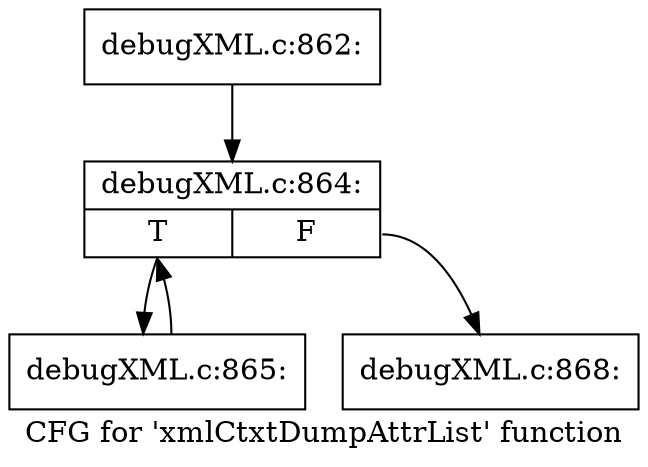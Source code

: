 digraph "CFG for 'xmlCtxtDumpAttrList' function" {
	label="CFG for 'xmlCtxtDumpAttrList' function";

	Node0x498fbd0 [shape=record,label="{debugXML.c:862:}"];
	Node0x498fbd0 -> Node0x4af6910;
	Node0x4af6910 [shape=record,label="{debugXML.c:864:|{<s0>T|<s1>F}}"];
	Node0x4af6910:s0 -> Node0x4afea60;
	Node0x4af6910:s1 -> Node0x4af6ab0;
	Node0x4afea60 [shape=record,label="{debugXML.c:865:}"];
	Node0x4afea60 -> Node0x4af6910;
	Node0x4af6ab0 [shape=record,label="{debugXML.c:868:}"];
}

